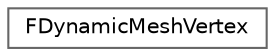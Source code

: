 digraph "Graphical Class Hierarchy"
{
 // INTERACTIVE_SVG=YES
 // LATEX_PDF_SIZE
  bgcolor="transparent";
  edge [fontname=Helvetica,fontsize=10,labelfontname=Helvetica,labelfontsize=10];
  node [fontname=Helvetica,fontsize=10,shape=box,height=0.2,width=0.4];
  rankdir="LR";
  Node0 [id="Node000000",label="FDynamicMeshVertex",height=0.2,width=0.4,color="grey40", fillcolor="white", style="filled",URL="$dd/d8c/structFDynamicMeshVertex.html",tooltip="The vertex type used for dynamic meshes."];
}

